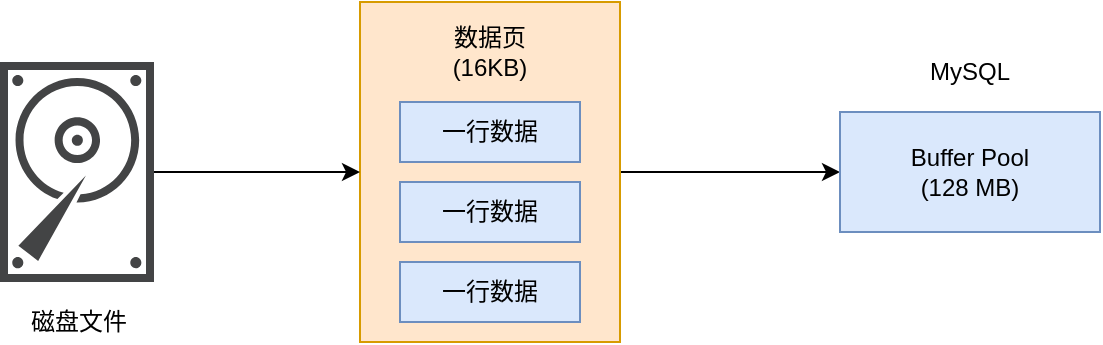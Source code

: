 <mxfile version="15.4.0" type="device" pages="8"><diagram id="sfi0vbmwbo6K7MmWqUPx" name="加载数据到buffer pool"><mxGraphModel dx="946" dy="608" grid="1" gridSize="10" guides="1" tooltips="1" connect="1" arrows="1" fold="1" page="1" pageScale="1" pageWidth="827" pageHeight="1169" math="0" shadow="0"><root><mxCell id="0"/><mxCell id="1" parent="0"/><mxCell id="1A6KKvXLSb6950V_lnNE-14" style="edgeStyle=orthogonalEdgeStyle;rounded=0;orthogonalLoop=1;jettySize=auto;html=1;exitX=1;exitY=0.5;exitDx=0;exitDy=0;" parent="1" source="1A6KKvXLSb6950V_lnNE-10" edge="1"><mxGeometry relative="1" as="geometry"><mxPoint x="480" y="205" as="targetPoint"/></mxGeometry></mxCell><mxCell id="1A6KKvXLSb6950V_lnNE-10" value="" style="rounded=0;whiteSpace=wrap;html=1;fillColor=#ffe6cc;strokeColor=#d79b00;" parent="1" vertex="1"><mxGeometry x="240" y="120" width="130" height="170" as="geometry"/></mxCell><mxCell id="1A6KKvXLSb6950V_lnNE-2" value="Buffer Pool&lt;br&gt;(128 MB)" style="rounded=0;whiteSpace=wrap;html=1;fillColor=#dae8fc;strokeColor=#6c8ebf;" parent="1" vertex="1"><mxGeometry x="480" y="175" width="130" height="60" as="geometry"/></mxCell><mxCell id="1A6KKvXLSb6950V_lnNE-3" value="MySQL" style="text;html=1;strokeColor=none;fillColor=none;align=center;verticalAlign=middle;whiteSpace=wrap;rounded=0;" parent="1" vertex="1"><mxGeometry x="515" y="140" width="60" height="30" as="geometry"/></mxCell><mxCell id="1A6KKvXLSb6950V_lnNE-12" style="edgeStyle=orthogonalEdgeStyle;rounded=0;orthogonalLoop=1;jettySize=auto;html=1;entryX=0;entryY=0.5;entryDx=0;entryDy=0;" parent="1" source="1A6KKvXLSb6950V_lnNE-5" target="1A6KKvXLSb6950V_lnNE-10" edge="1"><mxGeometry relative="1" as="geometry"/></mxCell><mxCell id="1A6KKvXLSb6950V_lnNE-5" value="" style="sketch=0;pointerEvents=1;shadow=0;dashed=0;html=1;strokeColor=none;fillColor=#434445;aspect=fixed;labelPosition=center;verticalLabelPosition=bottom;verticalAlign=top;align=center;outlineConnect=0;shape=mxgraph.vvd.disk;" parent="1" vertex="1"><mxGeometry x="60" y="150" width="77" height="110" as="geometry"/></mxCell><mxCell id="1A6KKvXLSb6950V_lnNE-6" value="磁盘文件" style="text;html=1;align=center;verticalAlign=middle;resizable=0;points=[];autosize=1;strokeColor=none;fillColor=none;" parent="1" vertex="1"><mxGeometry x="68.5" y="270" width="60" height="20" as="geometry"/></mxCell><mxCell id="1A6KKvXLSb6950V_lnNE-7" value="一行数据" style="rounded=0;whiteSpace=wrap;html=1;fillColor=#dae8fc;strokeColor=#6c8ebf;" parent="1" vertex="1"><mxGeometry x="260" y="170" width="90" height="30" as="geometry"/></mxCell><mxCell id="1A6KKvXLSb6950V_lnNE-8" value="一行数据" style="rounded=0;whiteSpace=wrap;html=1;fillColor=#dae8fc;strokeColor=#6c8ebf;" parent="1" vertex="1"><mxGeometry x="260" y="210" width="90" height="30" as="geometry"/></mxCell><mxCell id="1A6KKvXLSb6950V_lnNE-9" value="一行数据" style="rounded=0;whiteSpace=wrap;html=1;fillColor=#dae8fc;strokeColor=#6c8ebf;" parent="1" vertex="1"><mxGeometry x="260" y="250" width="90" height="30" as="geometry"/></mxCell><mxCell id="1A6KKvXLSb6950V_lnNE-11" value="数据页&lt;br&gt;(16KB)" style="text;html=1;strokeColor=none;fillColor=none;align=center;verticalAlign=middle;whiteSpace=wrap;rounded=0;" parent="1" vertex="1"><mxGeometry x="275" y="130" width="60" height="30" as="geometry"/></mxCell></root></mxGraphModel></diagram><diagram id="3KhR5JiFCh60hw8YamU7" name="buffer pool结构"><mxGraphModel dx="946" dy="608" grid="1" gridSize="10" guides="1" tooltips="1" connect="1" arrows="1" fold="1" page="1" pageScale="1" pageWidth="827" pageHeight="1169" math="0" shadow="0"><root><mxCell id="r3c9EQCrvrE_kPpTiM8V-0"/><mxCell id="r3c9EQCrvrE_kPpTiM8V-1" parent="r3c9EQCrvrE_kPpTiM8V-0"/><mxCell id="clFiYn3cJLruK3IVurqn-4" style="edgeStyle=orthogonalEdgeStyle;rounded=0;orthogonalLoop=1;jettySize=auto;html=1;exitX=0.5;exitY=0;exitDx=0;exitDy=0;entryX=0.5;entryY=0;entryDx=0;entryDy=0;" edge="1" parent="r3c9EQCrvrE_kPpTiM8V-1" source="L9lQmTHa7CxRSReR9Ap4-0" target="L9lQmTHa7CxRSReR9Ap4-2"><mxGeometry relative="1" as="geometry"/></mxCell><mxCell id="L9lQmTHa7CxRSReR9Ap4-0" value="描述&lt;br&gt;数据" style="rounded=0;whiteSpace=wrap;html=1;fillColor=#ffe6cc;strokeColor=#d79b00;" parent="r3c9EQCrvrE_kPpTiM8V-1" vertex="1"><mxGeometry x="210" y="225" width="60" height="60" as="geometry"/></mxCell><mxCell id="clFiYn3cJLruK3IVurqn-5" style="edgeStyle=orthogonalEdgeStyle;rounded=0;orthogonalLoop=1;jettySize=auto;html=1;exitX=0.5;exitY=1;exitDx=0;exitDy=0;entryX=0.5;entryY=1;entryDx=0;entryDy=0;" edge="1" parent="r3c9EQCrvrE_kPpTiM8V-1" source="L9lQmTHa7CxRSReR9Ap4-1" target="L9lQmTHa7CxRSReR9Ap4-3"><mxGeometry relative="1" as="geometry"/></mxCell><mxCell id="L9lQmTHa7CxRSReR9Ap4-1" value="描述&lt;br&gt;数据" style="rounded=0;whiteSpace=wrap;html=1;fillColor=#ffe6cc;strokeColor=#d79b00;" parent="r3c9EQCrvrE_kPpTiM8V-1" vertex="1"><mxGeometry x="270" y="225" width="60" height="60" as="geometry"/></mxCell><mxCell id="L9lQmTHa7CxRSReR9Ap4-2" value="缓存页" style="rounded=0;whiteSpace=wrap;html=1;fillColor=#d5e8d4;strokeColor=#82b366;" parent="r3c9EQCrvrE_kPpTiM8V-1" vertex="1"><mxGeometry x="370" y="225" width="60" height="60" as="geometry"/></mxCell><mxCell id="L9lQmTHa7CxRSReR9Ap4-3" value="缓存页" style="rounded=0;whiteSpace=wrap;html=1;fillColor=#d5e8d4;strokeColor=#82b366;" parent="r3c9EQCrvrE_kPpTiM8V-1" vertex="1"><mxGeometry x="426" y="225" width="60" height="60" as="geometry"/></mxCell><mxCell id="clFiYn3cJLruK3IVurqn-1" value="内存&lt;br&gt;碎片" style="rounded=0;whiteSpace=wrap;html=1;fillColor=#f5f5f5;strokeColor=#666666;fontColor=#333333;" vertex="1" parent="r3c9EQCrvrE_kPpTiM8V-1"><mxGeometry x="330" y="225" width="40" height="60" as="geometry"/></mxCell></root></mxGraphModel></diagram><diagram id="pEc37qAjAH_xrIEntK5l" name="free链表"><mxGraphModel dx="946" dy="608" grid="1" gridSize="10" guides="1" tooltips="1" connect="1" arrows="1" fold="1" page="1" pageScale="1" pageWidth="827" pageHeight="1169" math="0" shadow="0"><root><mxCell id="d268yd9JZcIwMwq9Jr-G-0"/><mxCell id="d268yd9JZcIwMwq9Jr-G-1" parent="d268yd9JZcIwMwq9Jr-G-0"/><mxCell id="xCxLyyPRPAsQHl2lWxVy-7" style="edgeStyle=orthogonalEdgeStyle;rounded=0;orthogonalLoop=1;jettySize=auto;html=1;exitX=1;exitY=0.25;exitDx=0;exitDy=0;entryX=0;entryY=0.25;entryDx=0;entryDy=0;" parent="d268yd9JZcIwMwq9Jr-G-1" source="xCxLyyPRPAsQHl2lWxVy-0" target="xCxLyyPRPAsQHl2lWxVy-1" edge="1"><mxGeometry relative="1" as="geometry"/></mxCell><mxCell id="xCxLyyPRPAsQHl2lWxVy-9" style="edgeStyle=orthogonalEdgeStyle;rounded=0;orthogonalLoop=1;jettySize=auto;html=1;exitX=0;exitY=0.75;exitDx=0;exitDy=0;entryX=1;entryY=0.75;entryDx=0;entryDy=0;" parent="d268yd9JZcIwMwq9Jr-G-1" source="xCxLyyPRPAsQHl2lWxVy-0" target="xCxLyyPRPAsQHl2lWxVy-2" edge="1"><mxGeometry relative="1" as="geometry"/></mxCell><mxCell id="xCxLyyPRPAsQHl2lWxVy-0" value="描述&lt;br&gt;数据" style="rounded=0;whiteSpace=wrap;html=1;fillColor=#ffe6cc;strokeColor=#d79b00;" parent="d268yd9JZcIwMwq9Jr-G-1" vertex="1"><mxGeometry x="190" y="225" width="60" height="60" as="geometry"/></mxCell><mxCell id="xCxLyyPRPAsQHl2lWxVy-8" style="edgeStyle=orthogonalEdgeStyle;rounded=0;orthogonalLoop=1;jettySize=auto;html=1;exitX=0;exitY=0.75;exitDx=0;exitDy=0;entryX=1;entryY=0.75;entryDx=0;entryDy=0;" parent="d268yd9JZcIwMwq9Jr-G-1" source="xCxLyyPRPAsQHl2lWxVy-1" target="xCxLyyPRPAsQHl2lWxVy-0" edge="1"><mxGeometry relative="1" as="geometry"/></mxCell><mxCell id="xCxLyyPRPAsQHl2lWxVy-1" value="描述&lt;br&gt;数据" style="rounded=0;whiteSpace=wrap;html=1;fillColor=#ffe6cc;strokeColor=#d79b00;" parent="d268yd9JZcIwMwq9Jr-G-1" vertex="1"><mxGeometry x="290" y="225" width="60" height="60" as="geometry"/></mxCell><mxCell id="xCxLyyPRPAsQHl2lWxVy-6" style="edgeStyle=orthogonalEdgeStyle;rounded=0;orthogonalLoop=1;jettySize=auto;html=1;exitX=1;exitY=0.25;exitDx=0;exitDy=0;entryX=0;entryY=0.25;entryDx=0;entryDy=0;" parent="d268yd9JZcIwMwq9Jr-G-1" source="xCxLyyPRPAsQHl2lWxVy-2" target="xCxLyyPRPAsQHl2lWxVy-0" edge="1"><mxGeometry relative="1" as="geometry"/></mxCell><mxCell id="xCxLyyPRPAsQHl2lWxVy-2" value="描述&lt;br&gt;数据" style="rounded=0;whiteSpace=wrap;html=1;fillColor=#ffe6cc;strokeColor=#d79b00;" parent="d268yd9JZcIwMwq9Jr-G-1" vertex="1"><mxGeometry x="90" y="225" width="60" height="60" as="geometry"/></mxCell><mxCell id="xCxLyyPRPAsQHl2lWxVy-4" style="edgeStyle=orthogonalEdgeStyle;rounded=0;orthogonalLoop=1;jettySize=auto;html=1;exitX=0;exitY=0.5;exitDx=0;exitDy=0;entryX=0;entryY=0.5;entryDx=0;entryDy=0;" parent="d268yd9JZcIwMwq9Jr-G-1" source="xCxLyyPRPAsQHl2lWxVy-3" target="xCxLyyPRPAsQHl2lWxVy-2" edge="1"><mxGeometry relative="1" as="geometry"><Array as="points"><mxPoint x="40" y="160"/><mxPoint x="40" y="255"/></Array></mxGeometry></mxCell><mxCell id="xCxLyyPRPAsQHl2lWxVy-10" value="开始节点" style="edgeLabel;html=1;align=center;verticalAlign=middle;resizable=0;points=[];" parent="xCxLyyPRPAsQHl2lWxVy-4" vertex="1" connectable="0"><mxGeometry x="0.295" relative="1" as="geometry"><mxPoint x="-1" as="offset"/></mxGeometry></mxCell><mxCell id="xCxLyyPRPAsQHl2lWxVy-5" style="edgeStyle=orthogonalEdgeStyle;rounded=0;orthogonalLoop=1;jettySize=auto;html=1;exitX=1;exitY=0.5;exitDx=0;exitDy=0;entryX=1;entryY=0.5;entryDx=0;entryDy=0;" parent="d268yd9JZcIwMwq9Jr-G-1" source="xCxLyyPRPAsQHl2lWxVy-3" target="xCxLyyPRPAsQHl2lWxVy-1" edge="1"><mxGeometry relative="1" as="geometry"><Array as="points"><mxPoint x="410" y="160"/><mxPoint x="410" y="255"/></Array></mxGeometry></mxCell><mxCell id="xCxLyyPRPAsQHl2lWxVy-11" value="结束节点" style="edgeLabel;html=1;align=center;verticalAlign=middle;resizable=0;points=[];" parent="xCxLyyPRPAsQHl2lWxVy-5" vertex="1" connectable="0"><mxGeometry x="0.27" y="1" relative="1" as="geometry"><mxPoint x="-3" y="2" as="offset"/></mxGeometry></mxCell><mxCell id="xCxLyyPRPAsQHl2lWxVy-3" value="基础节点&lt;br&gt;count=n" style="rounded=0;whiteSpace=wrap;html=1;fillColor=#fff2cc;strokeColor=#d6b656;" parent="d268yd9JZcIwMwq9Jr-G-1" vertex="1"><mxGeometry x="190" y="130" width="60" height="60" as="geometry"/></mxCell><mxCell id="xCxLyyPRPAsQHl2lWxVy-12" value="" style="shape=table;html=1;whiteSpace=wrap;startSize=0;container=1;collapsible=0;childLayout=tableLayout;fillColor=#dae8fc;strokeColor=#6c8ebf;" parent="d268yd9JZcIwMwq9Jr-G-1" vertex="1"><mxGeometry x="510" y="160" width="190" height="120" as="geometry"/></mxCell><mxCell id="xCxLyyPRPAsQHl2lWxVy-13" value="" style="shape=partialRectangle;html=1;whiteSpace=wrap;collapsible=0;dropTarget=0;pointerEvents=0;fillColor=none;top=0;left=0;bottom=0;right=0;points=[[0,0.5],[1,0.5]];portConstraint=eastwest;" parent="xCxLyyPRPAsQHl2lWxVy-12" vertex="1"><mxGeometry width="190" height="40" as="geometry"/></mxCell><mxCell id="xCxLyyPRPAsQHl2lWxVy-14" value="key" style="shape=partialRectangle;html=1;whiteSpace=wrap;connectable=0;fillColor=none;top=0;left=0;bottom=0;right=0;overflow=hidden;pointerEvents=1;" parent="xCxLyyPRPAsQHl2lWxVy-13" vertex="1"><mxGeometry width="95" height="40" as="geometry"><mxRectangle width="95" height="40" as="alternateBounds"/></mxGeometry></mxCell><mxCell id="xCxLyyPRPAsQHl2lWxVy-15" value="value" style="shape=partialRectangle;html=1;whiteSpace=wrap;connectable=0;fillColor=none;top=0;left=0;bottom=0;right=0;overflow=hidden;pointerEvents=1;" parent="xCxLyyPRPAsQHl2lWxVy-13" vertex="1"><mxGeometry x="95" width="95" height="40" as="geometry"><mxRectangle width="95" height="40" as="alternateBounds"/></mxGeometry></mxCell><mxCell id="xCxLyyPRPAsQHl2lWxVy-17" value="" style="shape=partialRectangle;html=1;whiteSpace=wrap;collapsible=0;dropTarget=0;pointerEvents=0;fillColor=none;top=0;left=0;bottom=0;right=0;points=[[0,0.5],[1,0.5]];portConstraint=eastwest;" parent="xCxLyyPRPAsQHl2lWxVy-12" vertex="1"><mxGeometry y="40" width="190" height="40" as="geometry"/></mxCell><mxCell id="xCxLyyPRPAsQHl2lWxVy-18" value="表空间号+页号" style="shape=partialRectangle;html=1;whiteSpace=wrap;connectable=0;fillColor=none;top=0;left=0;bottom=0;right=0;overflow=hidden;pointerEvents=1;" parent="xCxLyyPRPAsQHl2lWxVy-17" vertex="1"><mxGeometry width="95" height="40" as="geometry"><mxRectangle width="95" height="40" as="alternateBounds"/></mxGeometry></mxCell><mxCell id="xCxLyyPRPAsQHl2lWxVy-19" value="缓存页" style="shape=partialRectangle;html=1;whiteSpace=wrap;connectable=0;fillColor=none;top=0;left=0;bottom=0;right=0;overflow=hidden;pointerEvents=1;" parent="xCxLyyPRPAsQHl2lWxVy-17" vertex="1"><mxGeometry x="95" width="95" height="40" as="geometry"><mxRectangle width="95" height="40" as="alternateBounds"/></mxGeometry></mxCell><mxCell id="xCxLyyPRPAsQHl2lWxVy-21" value="" style="shape=partialRectangle;html=1;whiteSpace=wrap;collapsible=0;dropTarget=0;pointerEvents=0;fillColor=none;top=0;left=0;bottom=0;right=0;points=[[0,0.5],[1,0.5]];portConstraint=eastwest;" parent="xCxLyyPRPAsQHl2lWxVy-12" vertex="1"><mxGeometry y="80" width="190" height="40" as="geometry"/></mxCell><mxCell id="xCxLyyPRPAsQHl2lWxVy-22" value="&lt;span&gt;表空间号+页号&lt;/span&gt;" style="shape=partialRectangle;html=1;whiteSpace=wrap;connectable=0;fillColor=none;top=0;left=0;bottom=0;right=0;overflow=hidden;pointerEvents=1;" parent="xCxLyyPRPAsQHl2lWxVy-21" vertex="1"><mxGeometry width="95" height="40" as="geometry"><mxRectangle width="95" height="40" as="alternateBounds"/></mxGeometry></mxCell><mxCell id="xCxLyyPRPAsQHl2lWxVy-23" value="&lt;span&gt;缓存页&lt;/span&gt;" style="shape=partialRectangle;html=1;whiteSpace=wrap;connectable=0;fillColor=none;top=0;left=0;bottom=0;right=0;overflow=hidden;pointerEvents=1;" parent="xCxLyyPRPAsQHl2lWxVy-21" vertex="1"><mxGeometry x="95" width="95" height="40" as="geometry"><mxRectangle width="95" height="40" as="alternateBounds"/></mxGeometry></mxCell><mxCell id="xCxLyyPRPAsQHl2lWxVy-25" value="&lt;font style=&quot;font-size: 14px&quot;&gt;&lt;b&gt;哈希表&lt;/b&gt;&lt;/font&gt;" style="text;html=1;align=center;verticalAlign=middle;resizable=0;points=[];autosize=1;strokeColor=none;fillColor=none;" parent="d268yd9JZcIwMwq9Jr-G-1" vertex="1"><mxGeometry x="575" y="310" width="60" height="20" as="geometry"/></mxCell><mxCell id="r-jhmmsqu84T8Rck5rfk-0" value="&lt;font style=&quot;font-size: 14px&quot;&gt;&lt;b&gt;free链表&lt;/b&gt;&lt;/font&gt;" style="text;html=1;align=center;verticalAlign=middle;resizable=0;points=[];autosize=1;strokeColor=none;fillColor=none;" parent="d268yd9JZcIwMwq9Jr-G-1" vertex="1"><mxGeometry x="185" y="310" width="70" height="20" as="geometry"/></mxCell></root></mxGraphModel></diagram><diagram id="DH9kwCPhL4-XhdixnzDp" name="lru链表"><mxGraphModel dx="946" dy="608" grid="1" gridSize="10" guides="1" tooltips="1" connect="1" arrows="1" fold="1" page="1" pageScale="1" pageWidth="827" pageHeight="1169" math="0" shadow="0"><root><mxCell id="36nsvxBiT16euf_yQaL1-0"/><mxCell id="36nsvxBiT16euf_yQaL1-1" parent="36nsvxBiT16euf_yQaL1-0"/><mxCell id="byU4pii2IlZgJ_jshtoA-2" style="edgeStyle=orthogonalEdgeStyle;rounded=0;orthogonalLoop=1;jettySize=auto;html=1;exitX=1;exitY=0.25;exitDx=0;exitDy=0;entryX=0;entryY=0.25;entryDx=0;entryDy=0;" parent="36nsvxBiT16euf_yQaL1-1" source="cE8KwWMOhHBHG3emcQkr-0" target="cE8KwWMOhHBHG3emcQkr-1" edge="1"><mxGeometry relative="1" as="geometry"/></mxCell><mxCell id="byU4pii2IlZgJ_jshtoA-8" style="edgeStyle=orthogonalEdgeStyle;rounded=0;orthogonalLoop=1;jettySize=auto;html=1;exitX=0;exitY=0.75;exitDx=0;exitDy=0;entryX=1;entryY=0.75;entryDx=0;entryDy=0;" parent="36nsvxBiT16euf_yQaL1-1" source="cE8KwWMOhHBHG3emcQkr-0" target="cE8KwWMOhHBHG3emcQkr-2" edge="1"><mxGeometry relative="1" as="geometry"/></mxCell><mxCell id="cE8KwWMOhHBHG3emcQkr-0" value="缓存页" style="rounded=0;whiteSpace=wrap;html=1;fillColor=#dae8fc;strokeColor=#6c8ebf;" parent="36nsvxBiT16euf_yQaL1-1" vertex="1"><mxGeometry x="384" y="225" width="60" height="60" as="geometry"/></mxCell><mxCell id="byU4pii2IlZgJ_jshtoA-3" style="edgeStyle=orthogonalEdgeStyle;rounded=0;orthogonalLoop=1;jettySize=auto;html=1;exitX=1;exitY=0.25;exitDx=0;exitDy=0;entryX=0;entryY=0.25;entryDx=0;entryDy=0;" parent="36nsvxBiT16euf_yQaL1-1" source="cE8KwWMOhHBHG3emcQkr-1" target="cE8KwWMOhHBHG3emcQkr-3" edge="1"><mxGeometry relative="1" as="geometry"/></mxCell><mxCell id="byU4pii2IlZgJ_jshtoA-7" style="edgeStyle=orthogonalEdgeStyle;rounded=0;orthogonalLoop=1;jettySize=auto;html=1;exitX=0;exitY=0.75;exitDx=0;exitDy=0;entryX=1;entryY=0.75;entryDx=0;entryDy=0;" parent="36nsvxBiT16euf_yQaL1-1" source="cE8KwWMOhHBHG3emcQkr-1" target="cE8KwWMOhHBHG3emcQkr-0" edge="1"><mxGeometry relative="1" as="geometry"/></mxCell><mxCell id="cE8KwWMOhHBHG3emcQkr-1" value="缓存页" style="rounded=0;whiteSpace=wrap;html=1;fillColor=#dae8fc;strokeColor=#6c8ebf;" parent="36nsvxBiT16euf_yQaL1-1" vertex="1"><mxGeometry x="470" y="225" width="60" height="60" as="geometry"/></mxCell><mxCell id="byU4pii2IlZgJ_jshtoA-1" style="edgeStyle=orthogonalEdgeStyle;rounded=0;orthogonalLoop=1;jettySize=auto;html=1;exitX=1;exitY=0.25;exitDx=0;exitDy=0;entryX=0;entryY=0.25;entryDx=0;entryDy=0;" parent="36nsvxBiT16euf_yQaL1-1" source="cE8KwWMOhHBHG3emcQkr-2" target="cE8KwWMOhHBHG3emcQkr-0" edge="1"><mxGeometry relative="1" as="geometry"/></mxCell><mxCell id="byU4pii2IlZgJ_jshtoA-9" style="edgeStyle=orthogonalEdgeStyle;rounded=0;orthogonalLoop=1;jettySize=auto;html=1;exitX=0;exitY=0.75;exitDx=0;exitDy=0;entryX=1;entryY=0.75;entryDx=0;entryDy=0;" parent="36nsvxBiT16euf_yQaL1-1" source="cE8KwWMOhHBHG3emcQkr-2" target="OQCrBE8Wfge3cMm9OuJD-0" edge="1"><mxGeometry relative="1" as="geometry"/></mxCell><mxCell id="cE8KwWMOhHBHG3emcQkr-2" value="缓存页" style="rounded=0;whiteSpace=wrap;html=1;fillColor=#dae8fc;strokeColor=#6c8ebf;" parent="36nsvxBiT16euf_yQaL1-1" vertex="1"><mxGeometry x="290" y="225" width="60" height="60" as="geometry"/></mxCell><mxCell id="byU4pii2IlZgJ_jshtoA-4" style="edgeStyle=orthogonalEdgeStyle;rounded=0;orthogonalLoop=1;jettySize=auto;html=1;exitX=1;exitY=0.25;exitDx=0;exitDy=0;entryX=0;entryY=0.25;entryDx=0;entryDy=0;" parent="36nsvxBiT16euf_yQaL1-1" source="cE8KwWMOhHBHG3emcQkr-3" target="OQCrBE8Wfge3cMm9OuJD-1" edge="1"><mxGeometry relative="1" as="geometry"/></mxCell><mxCell id="byU4pii2IlZgJ_jshtoA-6" style="edgeStyle=orthogonalEdgeStyle;rounded=0;orthogonalLoop=1;jettySize=auto;html=1;exitX=0;exitY=0.75;exitDx=0;exitDy=0;entryX=1;entryY=0.75;entryDx=0;entryDy=0;" parent="36nsvxBiT16euf_yQaL1-1" source="cE8KwWMOhHBHG3emcQkr-3" target="cE8KwWMOhHBHG3emcQkr-1" edge="1"><mxGeometry relative="1" as="geometry"/></mxCell><mxCell id="cE8KwWMOhHBHG3emcQkr-3" value="缓存页" style="rounded=0;whiteSpace=wrap;html=1;fillColor=#dae8fc;strokeColor=#6c8ebf;" parent="36nsvxBiT16euf_yQaL1-1" vertex="1"><mxGeometry x="560" y="225" width="60" height="60" as="geometry"/></mxCell><mxCell id="byU4pii2IlZgJ_jshtoA-0" style="edgeStyle=orthogonalEdgeStyle;rounded=0;orthogonalLoop=1;jettySize=auto;html=1;exitX=1;exitY=0.25;exitDx=0;exitDy=0;entryX=0;entryY=0.25;entryDx=0;entryDy=0;" parent="36nsvxBiT16euf_yQaL1-1" source="OQCrBE8Wfge3cMm9OuJD-0" target="cE8KwWMOhHBHG3emcQkr-2" edge="1"><mxGeometry relative="1" as="geometry"/></mxCell><mxCell id="OQCrBE8Wfge3cMm9OuJD-0" value="head" style="rounded=0;whiteSpace=wrap;html=1;fillColor=#fff2cc;strokeColor=#d6b656;" parent="36nsvxBiT16euf_yQaL1-1" vertex="1"><mxGeometry x="200" y="225" width="60" height="60" as="geometry"/></mxCell><mxCell id="byU4pii2IlZgJ_jshtoA-5" style="edgeStyle=orthogonalEdgeStyle;rounded=0;orthogonalLoop=1;jettySize=auto;html=1;exitX=0;exitY=0.75;exitDx=0;exitDy=0;entryX=1;entryY=0.75;entryDx=0;entryDy=0;" parent="36nsvxBiT16euf_yQaL1-1" source="OQCrBE8Wfge3cMm9OuJD-1" target="cE8KwWMOhHBHG3emcQkr-3" edge="1"><mxGeometry relative="1" as="geometry"/></mxCell><mxCell id="OQCrBE8Wfge3cMm9OuJD-1" value="tail" style="rounded=0;whiteSpace=wrap;html=1;fillColor=#fff2cc;strokeColor=#d6b656;" parent="36nsvxBiT16euf_yQaL1-1" vertex="1"><mxGeometry x="650" y="225" width="60" height="60" as="geometry"/></mxCell><mxCell id="z6Ibl8L7qWqklBbiKRDu-0" value="&lt;span style=&quot;color: rgba(0 , 0 , 0 , 0) ; font-family: monospace ; font-size: 0px&quot;&gt;%3CmxGraphModel%3E%3Croot%3E%3CmxCell%20id%3D%220%22%2F%3E%3CmxCell%20id%3D%221%22%20parent%3D%220%22%2F%3E%3CmxCell%20id%3D%222%22%20value%3D%22%26lt%3Bfont%20style%3D%26quot%3Bfont-size%3A%2014px%26quot%3B%26gt%3B%26lt%3Bb%26gt%3Bfree%E9%93%BE%E8%A1%A8%26lt%3B%2Fb%26gt%3B%26lt%3B%2Ffont%26gt%3B%22%20style%3D%22text%3Bhtml%3D1%3Balign%3Dcenter%3BverticalAlign%3Dmiddle%3Bresizable%3D0%3Bpoints%3D%5B%5D%3Bautosize%3D1%3BstrokeColor%3Dnone%3BfillColor%3Dnone%3B%22%20vertex%3D%221%22%20parent%3D%221%22%3E%3CmxGeometry%20x%3D%22185%22%20y%3D%22310%22%20width%3D%2270%22%20height%3D%2220%22%20as%3D%22geometry%22%2F%3E%3C%2FmxCell%3E%3C%2Froot%3E%3C%2FmxGraphModel%3E&lt;/span&gt;" style="text;html=1;align=center;verticalAlign=middle;resizable=0;points=[];autosize=1;strokeColor=none;fillColor=none;" parent="36nsvxBiT16euf_yQaL1-1" vertex="1"><mxGeometry x="420" y="320" width="20" height="20" as="geometry"/></mxCell><mxCell id="z6Ibl8L7qWqklBbiKRDu-1" value="&lt;font style=&quot;font-size: 14px&quot;&gt;&lt;b&gt;lru链表&lt;/b&gt;&lt;/font&gt;" style="text;html=1;align=center;verticalAlign=middle;resizable=0;points=[];autosize=1;strokeColor=none;fillColor=none;" parent="36nsvxBiT16euf_yQaL1-1" vertex="1"><mxGeometry x="425" y="320" width="60" height="20" as="geometry"/></mxCell></root></mxGraphModel></diagram><diagram id="bmIc4SEPtm1kBj31N4ka" name="改进后的lru"><mxGraphModel dx="946" dy="608" grid="1" gridSize="10" guides="1" tooltips="1" connect="1" arrows="1" fold="1" page="1" pageScale="1" pageWidth="827" pageHeight="1169" math="0" shadow="0"><root><mxCell id="Mtz0yaL93XE_1UF6NO_C-0"/><mxCell id="Mtz0yaL93XE_1UF6NO_C-1" parent="Mtz0yaL93XE_1UF6NO_C-0"/><mxCell id="2bhAmEs0Hb6ao7Htu2rv-0" style="edgeStyle=orthogonalEdgeStyle;rounded=0;orthogonalLoop=1;jettySize=auto;html=1;exitX=1;exitY=0.25;exitDx=0;exitDy=0;entryX=0;entryY=0.25;entryDx=0;entryDy=0;" parent="Mtz0yaL93XE_1UF6NO_C-1" source="2bhAmEs0Hb6ao7Htu2rv-2" target="2bhAmEs0Hb6ao7Htu2rv-5" edge="1"><mxGeometry relative="1" as="geometry"/></mxCell><mxCell id="2bhAmEs0Hb6ao7Htu2rv-1" style="edgeStyle=orthogonalEdgeStyle;rounded=0;orthogonalLoop=1;jettySize=auto;html=1;exitX=0;exitY=0.75;exitDx=0;exitDy=0;entryX=1;entryY=0.75;entryDx=0;entryDy=0;" parent="Mtz0yaL93XE_1UF6NO_C-1" source="2bhAmEs0Hb6ao7Htu2rv-2" target="2bhAmEs0Hb6ao7Htu2rv-8" edge="1"><mxGeometry relative="1" as="geometry"/></mxCell><mxCell id="2bhAmEs0Hb6ao7Htu2rv-2" value="缓存页" style="rounded=0;whiteSpace=wrap;html=1;fillColor=#f8cecc;strokeColor=#b85450;" parent="Mtz0yaL93XE_1UF6NO_C-1" vertex="1"><mxGeometry x="284" y="220" width="60" height="60" as="geometry"/></mxCell><mxCell id="2bhAmEs0Hb6ao7Htu2rv-3" style="edgeStyle=orthogonalEdgeStyle;rounded=0;orthogonalLoop=1;jettySize=auto;html=1;exitX=1;exitY=0.25;exitDx=0;exitDy=0;entryX=0;entryY=0.25;entryDx=0;entryDy=0;" parent="Mtz0yaL93XE_1UF6NO_C-1" source="2bhAmEs0Hb6ao7Htu2rv-5" target="2bhAmEs0Hb6ao7Htu2rv-11" edge="1"><mxGeometry relative="1" as="geometry"/></mxCell><mxCell id="2bhAmEs0Hb6ao7Htu2rv-4" style="edgeStyle=orthogonalEdgeStyle;rounded=0;orthogonalLoop=1;jettySize=auto;html=1;exitX=0;exitY=0.75;exitDx=0;exitDy=0;entryX=1;entryY=0.75;entryDx=0;entryDy=0;" parent="Mtz0yaL93XE_1UF6NO_C-1" source="2bhAmEs0Hb6ao7Htu2rv-5" target="2bhAmEs0Hb6ao7Htu2rv-2" edge="1"><mxGeometry relative="1" as="geometry"/></mxCell><mxCell id="2bhAmEs0Hb6ao7Htu2rv-5" value="缓存页" style="rounded=0;whiteSpace=wrap;html=1;fillColor=#dae8fc;strokeColor=#6c8ebf;" parent="Mtz0yaL93XE_1UF6NO_C-1" vertex="1"><mxGeometry x="370" y="220" width="60" height="60" as="geometry"/></mxCell><mxCell id="2bhAmEs0Hb6ao7Htu2rv-6" style="edgeStyle=orthogonalEdgeStyle;rounded=0;orthogonalLoop=1;jettySize=auto;html=1;exitX=1;exitY=0.25;exitDx=0;exitDy=0;entryX=0;entryY=0.25;entryDx=0;entryDy=0;" parent="Mtz0yaL93XE_1UF6NO_C-1" source="2bhAmEs0Hb6ao7Htu2rv-8" target="2bhAmEs0Hb6ao7Htu2rv-2" edge="1"><mxGeometry relative="1" as="geometry"/></mxCell><mxCell id="2bhAmEs0Hb6ao7Htu2rv-7" style="edgeStyle=orthogonalEdgeStyle;rounded=0;orthogonalLoop=1;jettySize=auto;html=1;exitX=0;exitY=0.75;exitDx=0;exitDy=0;entryX=1;entryY=0.75;entryDx=0;entryDy=0;" parent="Mtz0yaL93XE_1UF6NO_C-1" source="2bhAmEs0Hb6ao7Htu2rv-8" target="2bhAmEs0Hb6ao7Htu2rv-13" edge="1"><mxGeometry relative="1" as="geometry"/></mxCell><mxCell id="2bhAmEs0Hb6ao7Htu2rv-8" value="缓存页" style="rounded=0;whiteSpace=wrap;html=1;fillColor=#f8cecc;strokeColor=#b85450;" parent="Mtz0yaL93XE_1UF6NO_C-1" vertex="1"><mxGeometry x="190" y="220" width="60" height="60" as="geometry"/></mxCell><mxCell id="2bhAmEs0Hb6ao7Htu2rv-9" style="edgeStyle=orthogonalEdgeStyle;rounded=0;orthogonalLoop=1;jettySize=auto;html=1;exitX=1;exitY=0.25;exitDx=0;exitDy=0;entryX=0;entryY=0.25;entryDx=0;entryDy=0;" parent="Mtz0yaL93XE_1UF6NO_C-1" source="2bhAmEs0Hb6ao7Htu2rv-11" target="2bhAmEs0Hb6ao7Htu2rv-15" edge="1"><mxGeometry relative="1" as="geometry"/></mxCell><mxCell id="2bhAmEs0Hb6ao7Htu2rv-10" style="edgeStyle=orthogonalEdgeStyle;rounded=0;orthogonalLoop=1;jettySize=auto;html=1;exitX=0;exitY=0.75;exitDx=0;exitDy=0;entryX=1;entryY=0.75;entryDx=0;entryDy=0;" parent="Mtz0yaL93XE_1UF6NO_C-1" source="2bhAmEs0Hb6ao7Htu2rv-11" target="2bhAmEs0Hb6ao7Htu2rv-5" edge="1"><mxGeometry relative="1" as="geometry"/></mxCell><mxCell id="2bhAmEs0Hb6ao7Htu2rv-11" value="缓存页" style="rounded=0;whiteSpace=wrap;html=1;fillColor=#dae8fc;strokeColor=#6c8ebf;" parent="Mtz0yaL93XE_1UF6NO_C-1" vertex="1"><mxGeometry x="460" y="220" width="60" height="60" as="geometry"/></mxCell><mxCell id="2bhAmEs0Hb6ao7Htu2rv-12" style="edgeStyle=orthogonalEdgeStyle;rounded=0;orthogonalLoop=1;jettySize=auto;html=1;exitX=1;exitY=0.25;exitDx=0;exitDy=0;entryX=0;entryY=0.25;entryDx=0;entryDy=0;" parent="Mtz0yaL93XE_1UF6NO_C-1" source="2bhAmEs0Hb6ao7Htu2rv-13" target="2bhAmEs0Hb6ao7Htu2rv-8" edge="1"><mxGeometry relative="1" as="geometry"/></mxCell><mxCell id="vOVOY8HpmgchL0Nk_Qgc-4" style="edgeStyle=orthogonalEdgeStyle;rounded=0;orthogonalLoop=1;jettySize=auto;html=1;exitX=0;exitY=0.75;exitDx=0;exitDy=0;entryX=1;entryY=0.75;entryDx=0;entryDy=0;" parent="Mtz0yaL93XE_1UF6NO_C-1" source="2bhAmEs0Hb6ao7Htu2rv-13" target="vOVOY8HpmgchL0Nk_Qgc-2" edge="1"><mxGeometry relative="1" as="geometry"/></mxCell><mxCell id="2bhAmEs0Hb6ao7Htu2rv-13" value="缓存页" style="rounded=0;whiteSpace=wrap;html=1;fillColor=#f8cecc;strokeColor=#b85450;" parent="Mtz0yaL93XE_1UF6NO_C-1" vertex="1"><mxGeometry x="100" y="220" width="60" height="60" as="geometry"/></mxCell><mxCell id="2bhAmEs0Hb6ao7Htu2rv-14" style="edgeStyle=orthogonalEdgeStyle;rounded=0;orthogonalLoop=1;jettySize=auto;html=1;exitX=0;exitY=0.75;exitDx=0;exitDy=0;entryX=1;entryY=0.75;entryDx=0;entryDy=0;" parent="Mtz0yaL93XE_1UF6NO_C-1" source="2bhAmEs0Hb6ao7Htu2rv-15" target="2bhAmEs0Hb6ao7Htu2rv-11" edge="1"><mxGeometry relative="1" as="geometry"/></mxCell><mxCell id="2bhAmEs0Hb6ao7Htu2rv-15" value="tail" style="rounded=0;whiteSpace=wrap;html=1;fillColor=#fff2cc;strokeColor=#d6b656;" parent="Mtz0yaL93XE_1UF6NO_C-1" vertex="1"><mxGeometry x="550" y="220" width="60" height="60" as="geometry"/></mxCell><mxCell id="vOVOY8HpmgchL0Nk_Qgc-0" value="" style="shape=curlyBracket;whiteSpace=wrap;html=1;rounded=1;rotation=-90;" parent="Mtz0yaL93XE_1UF6NO_C-1" vertex="1"><mxGeometry x="435" y="235" width="20" height="150" as="geometry"/></mxCell><mxCell id="vOVOY8HpmgchL0Nk_Qgc-1" value="" style="shape=curlyBracket;whiteSpace=wrap;html=1;rounded=1;rotation=-90;" parent="Mtz0yaL93XE_1UF6NO_C-1" vertex="1"><mxGeometry x="212.69" y="187.82" width="20" height="244.37" as="geometry"/></mxCell><mxCell id="vOVOY8HpmgchL0Nk_Qgc-3" style="edgeStyle=orthogonalEdgeStyle;rounded=0;orthogonalLoop=1;jettySize=auto;html=1;exitX=1;exitY=0.25;exitDx=0;exitDy=0;entryX=0;entryY=0.25;entryDx=0;entryDy=0;" parent="Mtz0yaL93XE_1UF6NO_C-1" source="vOVOY8HpmgchL0Nk_Qgc-2" target="2bhAmEs0Hb6ao7Htu2rv-13" edge="1"><mxGeometry relative="1" as="geometry"/></mxCell><mxCell id="vOVOY8HpmgchL0Nk_Qgc-2" value="head" style="rounded=0;whiteSpace=wrap;html=1;fillColor=#fff2cc;strokeColor=#d6b656;" parent="Mtz0yaL93XE_1UF6NO_C-1" vertex="1"><mxGeometry x="10" y="220" width="60" height="60" as="geometry"/></mxCell><mxCell id="vOVOY8HpmgchL0Nk_Qgc-5" value="37%" style="text;html=1;align=center;verticalAlign=middle;resizable=0;points=[];autosize=1;strokeColor=none;fillColor=none;" parent="Mtz0yaL93XE_1UF6NO_C-1" vertex="1"><mxGeometry x="425" y="330" width="40" height="20" as="geometry"/></mxCell><mxCell id="vOVOY8HpmgchL0Nk_Qgc-6" value="63%" style="text;html=1;align=center;verticalAlign=middle;resizable=0;points=[];autosize=1;strokeColor=none;fillColor=none;" parent="Mtz0yaL93XE_1UF6NO_C-1" vertex="1"><mxGeometry x="200" y="330" width="40" height="20" as="geometry"/></mxCell><mxCell id="cilvh0dzeIuGdQtU7PID-0" value="&lt;font style=&quot;font-size: 14px&quot;&gt;&lt;b&gt;改进后的lru链表&lt;/b&gt;&lt;/font&gt;" style="text;html=1;align=center;verticalAlign=middle;resizable=0;points=[];autosize=1;strokeColor=none;fillColor=none;" parent="Mtz0yaL93XE_1UF6NO_C-1" vertex="1"><mxGeometry x="254" y="380" width="120" height="20" as="geometry"/></mxCell></root></mxGraphModel></diagram><diagram id="X7ZvYtyxGGjWOyfVNRX3" name="多个buffer pool"><mxGraphModel dx="946" dy="608" grid="1" gridSize="10" guides="1" tooltips="1" connect="1" arrows="1" fold="1" page="1" pageScale="1" pageWidth="827" pageHeight="1169" math="0" shadow="0"><root><mxCell id="ZsTcoQKPYBbCT5tnkrHT-0"/><mxCell id="ZsTcoQKPYBbCT5tnkrHT-1" parent="ZsTcoQKPYBbCT5tnkrHT-0"/><mxCell id="kPbIX2dCRBJLoiZy7jks-0" value="" style="rounded=0;whiteSpace=wrap;html=1;fillColor=#dae8fc;strokeColor=#6c8ebf;" parent="ZsTcoQKPYBbCT5tnkrHT-1" vertex="1"><mxGeometry x="165" y="190" width="295" height="180" as="geometry"/></mxCell><mxCell id="_FSHWyjNUyqy9Wr_tjLF-0" value="描述&lt;br&gt;数据" style="rounded=0;whiteSpace=wrap;html=1;fillColor=#ffe6cc;strokeColor=#d79b00;" parent="ZsTcoQKPYBbCT5tnkrHT-1" vertex="1"><mxGeometry x="190" y="225" width="60" height="60" as="geometry"/></mxCell><mxCell id="_FSHWyjNUyqy9Wr_tjLF-1" value="描述&lt;br&gt;数据" style="rounded=0;whiteSpace=wrap;html=1;fillColor=#ffe6cc;strokeColor=#d79b00;" parent="ZsTcoQKPYBbCT5tnkrHT-1" vertex="1"><mxGeometry x="250" y="225" width="60" height="60" as="geometry"/></mxCell><mxCell id="_FSHWyjNUyqy9Wr_tjLF-2" value="缓存页" style="rounded=0;whiteSpace=wrap;html=1;fillColor=#d5e8d4;strokeColor=#82b366;" parent="ZsTcoQKPYBbCT5tnkrHT-1" vertex="1"><mxGeometry x="310" y="225" width="60" height="60" as="geometry"/></mxCell><mxCell id="_FSHWyjNUyqy9Wr_tjLF-3" value="缓存页" style="rounded=0;whiteSpace=wrap;html=1;fillColor=#d5e8d4;strokeColor=#82b366;" parent="ZsTcoQKPYBbCT5tnkrHT-1" vertex="1"><mxGeometry x="370" y="225" width="60" height="60" as="geometry"/></mxCell><mxCell id="_FSHWyjNUyqy9Wr_tjLF-4" value="Buffer Pool" style="text;html=1;strokeColor=none;fillColor=none;align=center;verticalAlign=middle;whiteSpace=wrap;rounded=0;" parent="ZsTcoQKPYBbCT5tnkrHT-1" vertex="1"><mxGeometry x="270" y="190" width="80" height="30" as="geometry"/></mxCell><mxCell id="QTf84tbO-xYYDUn4rMWi-0" value="free链表" style="rounded=0;whiteSpace=wrap;html=1;fillColor=#fff2cc;strokeColor=#d6b656;" parent="ZsTcoQKPYBbCT5tnkrHT-1" vertex="1"><mxGeometry x="190" y="300" width="60" height="40" as="geometry"/></mxCell><mxCell id="QTf84tbO-xYYDUn4rMWi-1" value="flush链表" style="rounded=0;whiteSpace=wrap;html=1;fillColor=#fff2cc;strokeColor=#d6b656;" parent="ZsTcoQKPYBbCT5tnkrHT-1" vertex="1"><mxGeometry x="280" y="300" width="60" height="40" as="geometry"/></mxCell><mxCell id="QTf84tbO-xYYDUn4rMWi-2" value="lru链表" style="rounded=0;whiteSpace=wrap;html=1;fillColor=#fff2cc;strokeColor=#d6b656;" parent="ZsTcoQKPYBbCT5tnkrHT-1" vertex="1"><mxGeometry x="370" y="300" width="60" height="40" as="geometry"/></mxCell><mxCell id="QTf84tbO-xYYDUn4rMWi-3" value="" style="rounded=0;whiteSpace=wrap;html=1;fillColor=#dae8fc;strokeColor=#6c8ebf;" parent="ZsTcoQKPYBbCT5tnkrHT-1" vertex="1"><mxGeometry x="490" y="190" width="295" height="180" as="geometry"/></mxCell><mxCell id="QTf84tbO-xYYDUn4rMWi-4" value="描述&lt;br&gt;数据" style="rounded=0;whiteSpace=wrap;html=1;fillColor=#ffe6cc;strokeColor=#d79b00;" parent="ZsTcoQKPYBbCT5tnkrHT-1" vertex="1"><mxGeometry x="515" y="225" width="60" height="60" as="geometry"/></mxCell><mxCell id="QTf84tbO-xYYDUn4rMWi-5" value="描述&lt;br&gt;数据" style="rounded=0;whiteSpace=wrap;html=1;fillColor=#ffe6cc;strokeColor=#d79b00;" parent="ZsTcoQKPYBbCT5tnkrHT-1" vertex="1"><mxGeometry x="575" y="225" width="60" height="60" as="geometry"/></mxCell><mxCell id="QTf84tbO-xYYDUn4rMWi-6" value="缓存页" style="rounded=0;whiteSpace=wrap;html=1;fillColor=#d5e8d4;strokeColor=#82b366;" parent="ZsTcoQKPYBbCT5tnkrHT-1" vertex="1"><mxGeometry x="635" y="225" width="60" height="60" as="geometry"/></mxCell><mxCell id="QTf84tbO-xYYDUn4rMWi-7" value="缓存页" style="rounded=0;whiteSpace=wrap;html=1;fillColor=#d5e8d4;strokeColor=#82b366;" parent="ZsTcoQKPYBbCT5tnkrHT-1" vertex="1"><mxGeometry x="695" y="225" width="60" height="60" as="geometry"/></mxCell><mxCell id="QTf84tbO-xYYDUn4rMWi-8" value="Buffer Pool" style="text;html=1;strokeColor=none;fillColor=none;align=center;verticalAlign=middle;whiteSpace=wrap;rounded=0;" parent="ZsTcoQKPYBbCT5tnkrHT-1" vertex="1"><mxGeometry x="595" y="190" width="80" height="30" as="geometry"/></mxCell><mxCell id="QTf84tbO-xYYDUn4rMWi-9" value="free链表" style="rounded=0;whiteSpace=wrap;html=1;fillColor=#fff2cc;strokeColor=#d6b656;" parent="ZsTcoQKPYBbCT5tnkrHT-1" vertex="1"><mxGeometry x="515" y="300" width="60" height="40" as="geometry"/></mxCell><mxCell id="QTf84tbO-xYYDUn4rMWi-10" value="flush链表" style="rounded=0;whiteSpace=wrap;html=1;fillColor=#fff2cc;strokeColor=#d6b656;" parent="ZsTcoQKPYBbCT5tnkrHT-1" vertex="1"><mxGeometry x="605" y="300" width="60" height="40" as="geometry"/></mxCell><mxCell id="QTf84tbO-xYYDUn4rMWi-11" value="lru链表" style="rounded=0;whiteSpace=wrap;html=1;fillColor=#fff2cc;strokeColor=#d6b656;" parent="ZsTcoQKPYBbCT5tnkrHT-1" vertex="1"><mxGeometry x="695" y="300" width="60" height="40" as="geometry"/></mxCell></root></mxGraphModel></diagram><diagram id="2uOXMmA73VEzWpUQ7jQW" name="chunk机制"><mxGraphModel dx="946" dy="608" grid="1" gridSize="10" guides="1" tooltips="1" connect="1" arrows="1" fold="1" page="1" pageScale="1" pageWidth="827" pageHeight="1169" math="0" shadow="0"><root><mxCell id="5MWzg7F7_ZRagq1Moo0R-0"/><mxCell id="5MWzg7F7_ZRagq1Moo0R-1" parent="5MWzg7F7_ZRagq1Moo0R-0"/><mxCell id="ypSS2RhfoSCLTAjFuiTi-0" value="" style="rounded=0;whiteSpace=wrap;html=1;fillColor=#dae8fc;strokeColor=#6c8ebf;" parent="5MWzg7F7_ZRagq1Moo0R-1" vertex="1"><mxGeometry x="110" y="190" width="380" height="310" as="geometry"/></mxCell><mxCell id="ypSS2RhfoSCLTAjFuiTi-9" value="" style="rounded=0;whiteSpace=wrap;html=1;fillColor=#f5f5f5;strokeColor=#666666;fontColor=#333333;" parent="5MWzg7F7_ZRagq1Moo0R-1" vertex="1"><mxGeometry x="175" y="210" width="270" height="90" as="geometry"/></mxCell><mxCell id="ypSS2RhfoSCLTAjFuiTi-1" value="描述&lt;br&gt;数据" style="rounded=0;whiteSpace=wrap;html=1;fillColor=#ffe6cc;strokeColor=#d79b00;" parent="5MWzg7F7_ZRagq1Moo0R-1" vertex="1"><mxGeometry x="190" y="225" width="60" height="60" as="geometry"/></mxCell><mxCell id="ypSS2RhfoSCLTAjFuiTi-2" value="描述&lt;br&gt;数据" style="rounded=0;whiteSpace=wrap;html=1;fillColor=#ffe6cc;strokeColor=#d79b00;" parent="5MWzg7F7_ZRagq1Moo0R-1" vertex="1"><mxGeometry x="250" y="225" width="60" height="60" as="geometry"/></mxCell><mxCell id="ypSS2RhfoSCLTAjFuiTi-3" value="缓存页" style="rounded=0;whiteSpace=wrap;html=1;fillColor=#d5e8d4;strokeColor=#82b366;" parent="5MWzg7F7_ZRagq1Moo0R-1" vertex="1"><mxGeometry x="310" y="225" width="60" height="60" as="geometry"/></mxCell><mxCell id="ypSS2RhfoSCLTAjFuiTi-4" value="缓存页" style="rounded=0;whiteSpace=wrap;html=1;fillColor=#d5e8d4;strokeColor=#82b366;" parent="5MWzg7F7_ZRagq1Moo0R-1" vertex="1"><mxGeometry x="370" y="225" width="60" height="60" as="geometry"/></mxCell><mxCell id="ypSS2RhfoSCLTAjFuiTi-5" value="Buffer Pool" style="text;html=1;strokeColor=none;fillColor=none;align=center;verticalAlign=middle;whiteSpace=wrap;rounded=0;" parent="5MWzg7F7_ZRagq1Moo0R-1" vertex="1"><mxGeometry x="260" y="150" width="80" height="30" as="geometry"/></mxCell><mxCell id="ypSS2RhfoSCLTAjFuiTi-6" value="free链表" style="rounded=0;whiteSpace=wrap;html=1;fillColor=#fff2cc;strokeColor=#d6b656;" parent="5MWzg7F7_ZRagq1Moo0R-1" vertex="1"><mxGeometry x="175" y="440" width="60" height="40" as="geometry"/></mxCell><mxCell id="ypSS2RhfoSCLTAjFuiTi-7" value="flush链表" style="rounded=0;whiteSpace=wrap;html=1;fillColor=#fff2cc;strokeColor=#d6b656;" parent="5MWzg7F7_ZRagq1Moo0R-1" vertex="1"><mxGeometry x="280" y="440" width="60" height="40" as="geometry"/></mxCell><mxCell id="ypSS2RhfoSCLTAjFuiTi-8" value="lru链表" style="rounded=0;whiteSpace=wrap;html=1;fillColor=#fff2cc;strokeColor=#d6b656;" parent="5MWzg7F7_ZRagq1Moo0R-1" vertex="1"><mxGeometry x="385" y="440" width="60" height="40" as="geometry"/></mxCell><mxCell id="ypSS2RhfoSCLTAjFuiTi-10" value="chunk0" style="text;html=1;align=center;verticalAlign=middle;resizable=0;points=[];autosize=1;strokeColor=none;fillColor=none;" parent="5MWzg7F7_ZRagq1Moo0R-1" vertex="1"><mxGeometry x="120" y="245" width="50" height="20" as="geometry"/></mxCell><mxCell id="ypSS2RhfoSCLTAjFuiTi-11" value="" style="rounded=0;whiteSpace=wrap;html=1;fillColor=#f5f5f5;strokeColor=#666666;fontColor=#333333;" parent="5MWzg7F7_ZRagq1Moo0R-1" vertex="1"><mxGeometry x="175" y="320" width="270" height="90" as="geometry"/></mxCell><mxCell id="ypSS2RhfoSCLTAjFuiTi-12" value="描述&lt;br&gt;数据" style="rounded=0;whiteSpace=wrap;html=1;fillColor=#ffe6cc;strokeColor=#d79b00;" parent="5MWzg7F7_ZRagq1Moo0R-1" vertex="1"><mxGeometry x="190" y="335" width="60" height="60" as="geometry"/></mxCell><mxCell id="ypSS2RhfoSCLTAjFuiTi-13" value="描述&lt;br&gt;数据" style="rounded=0;whiteSpace=wrap;html=1;fillColor=#ffe6cc;strokeColor=#d79b00;" parent="5MWzg7F7_ZRagq1Moo0R-1" vertex="1"><mxGeometry x="250" y="335" width="60" height="60" as="geometry"/></mxCell><mxCell id="ypSS2RhfoSCLTAjFuiTi-14" value="缓存页" style="rounded=0;whiteSpace=wrap;html=1;fillColor=#d5e8d4;strokeColor=#82b366;" parent="5MWzg7F7_ZRagq1Moo0R-1" vertex="1"><mxGeometry x="310" y="335" width="60" height="60" as="geometry"/></mxCell><mxCell id="ypSS2RhfoSCLTAjFuiTi-15" value="缓存页" style="rounded=0;whiteSpace=wrap;html=1;fillColor=#d5e8d4;strokeColor=#82b366;" parent="5MWzg7F7_ZRagq1Moo0R-1" vertex="1"><mxGeometry x="370" y="335" width="60" height="60" as="geometry"/></mxCell><mxCell id="ypSS2RhfoSCLTAjFuiTi-16" value="chunk1" style="text;html=1;align=center;verticalAlign=middle;resizable=0;points=[];autosize=1;strokeColor=none;fillColor=none;" parent="5MWzg7F7_ZRagq1Moo0R-1" vertex="1"><mxGeometry x="120" y="355" width="50" height="20" as="geometry"/></mxCell></root></mxGraphModel></diagram><diagram id="ZZoAJs8LSliaQ0KTI3Go" name="flush链表"><mxGraphModel dx="946" dy="608" grid="1" gridSize="10" guides="1" tooltips="1" connect="1" arrows="1" fold="1" page="1" pageScale="1" pageWidth="827" pageHeight="1169" math="0" shadow="0"><root><mxCell id="rwoEgAlmODZeRIqQJhpu-0"/><mxCell id="rwoEgAlmODZeRIqQJhpu-1" parent="rwoEgAlmODZeRIqQJhpu-0"/><mxCell id="YS-BaZp-QW4XFqvP4mFM-0" style="edgeStyle=orthogonalEdgeStyle;rounded=0;orthogonalLoop=1;jettySize=auto;html=1;exitX=1;exitY=0.25;exitDx=0;exitDy=0;entryX=0;entryY=0.25;entryDx=0;entryDy=0;" edge="1" parent="rwoEgAlmODZeRIqQJhpu-1" source="YS-BaZp-QW4XFqvP4mFM-2" target="YS-BaZp-QW4XFqvP4mFM-4"><mxGeometry relative="1" as="geometry"/></mxCell><mxCell id="YS-BaZp-QW4XFqvP4mFM-1" style="edgeStyle=orthogonalEdgeStyle;rounded=0;orthogonalLoop=1;jettySize=auto;html=1;exitX=0;exitY=0.75;exitDx=0;exitDy=0;entryX=1;entryY=0.75;entryDx=0;entryDy=0;" edge="1" parent="rwoEgAlmODZeRIqQJhpu-1" source="YS-BaZp-QW4XFqvP4mFM-2" target="YS-BaZp-QW4XFqvP4mFM-6"><mxGeometry relative="1" as="geometry"/></mxCell><mxCell id="YS-BaZp-QW4XFqvP4mFM-2" value="描述&lt;br&gt;数据" style="rounded=0;whiteSpace=wrap;html=1;fillColor=#ffe6cc;strokeColor=#d79b00;" vertex="1" parent="rwoEgAlmODZeRIqQJhpu-1"><mxGeometry x="190" y="225" width="60" height="60" as="geometry"/></mxCell><mxCell id="YS-BaZp-QW4XFqvP4mFM-3" style="edgeStyle=orthogonalEdgeStyle;rounded=0;orthogonalLoop=1;jettySize=auto;html=1;exitX=0;exitY=0.75;exitDx=0;exitDy=0;entryX=1;entryY=0.75;entryDx=0;entryDy=0;" edge="1" parent="rwoEgAlmODZeRIqQJhpu-1" source="YS-BaZp-QW4XFqvP4mFM-4" target="YS-BaZp-QW4XFqvP4mFM-2"><mxGeometry relative="1" as="geometry"/></mxCell><mxCell id="YS-BaZp-QW4XFqvP4mFM-4" value="描述&lt;br&gt;数据" style="rounded=0;whiteSpace=wrap;html=1;fillColor=#ffe6cc;strokeColor=#d79b00;" vertex="1" parent="rwoEgAlmODZeRIqQJhpu-1"><mxGeometry x="290" y="225" width="60" height="60" as="geometry"/></mxCell><mxCell id="YS-BaZp-QW4XFqvP4mFM-5" style="edgeStyle=orthogonalEdgeStyle;rounded=0;orthogonalLoop=1;jettySize=auto;html=1;exitX=1;exitY=0.25;exitDx=0;exitDy=0;entryX=0;entryY=0.25;entryDx=0;entryDy=0;" edge="1" parent="rwoEgAlmODZeRIqQJhpu-1" source="YS-BaZp-QW4XFqvP4mFM-6" target="YS-BaZp-QW4XFqvP4mFM-2"><mxGeometry relative="1" as="geometry"/></mxCell><mxCell id="YS-BaZp-QW4XFqvP4mFM-6" value="描述&lt;br&gt;数据" style="rounded=0;whiteSpace=wrap;html=1;fillColor=#ffe6cc;strokeColor=#d79b00;" vertex="1" parent="rwoEgAlmODZeRIqQJhpu-1"><mxGeometry x="90" y="225" width="60" height="60" as="geometry"/></mxCell><mxCell id="YS-BaZp-QW4XFqvP4mFM-7" style="edgeStyle=orthogonalEdgeStyle;rounded=0;orthogonalLoop=1;jettySize=auto;html=1;exitX=0;exitY=0.5;exitDx=0;exitDy=0;entryX=0;entryY=0.5;entryDx=0;entryDy=0;" edge="1" parent="rwoEgAlmODZeRIqQJhpu-1" source="YS-BaZp-QW4XFqvP4mFM-11" target="YS-BaZp-QW4XFqvP4mFM-6"><mxGeometry relative="1" as="geometry"><Array as="points"><mxPoint x="40" y="160"/><mxPoint x="40" y="255"/></Array></mxGeometry></mxCell><mxCell id="YS-BaZp-QW4XFqvP4mFM-8" value="开始节点" style="edgeLabel;html=1;align=center;verticalAlign=middle;resizable=0;points=[];" vertex="1" connectable="0" parent="YS-BaZp-QW4XFqvP4mFM-7"><mxGeometry x="0.295" relative="1" as="geometry"><mxPoint x="-1" as="offset"/></mxGeometry></mxCell><mxCell id="YS-BaZp-QW4XFqvP4mFM-9" style="edgeStyle=orthogonalEdgeStyle;rounded=0;orthogonalLoop=1;jettySize=auto;html=1;exitX=1;exitY=0.5;exitDx=0;exitDy=0;entryX=1;entryY=0.5;entryDx=0;entryDy=0;" edge="1" parent="rwoEgAlmODZeRIqQJhpu-1" source="YS-BaZp-QW4XFqvP4mFM-11" target="YS-BaZp-QW4XFqvP4mFM-4"><mxGeometry relative="1" as="geometry"><Array as="points"><mxPoint x="410" y="160"/><mxPoint x="410" y="255"/></Array></mxGeometry></mxCell><mxCell id="YS-BaZp-QW4XFqvP4mFM-10" value="结束节点" style="edgeLabel;html=1;align=center;verticalAlign=middle;resizable=0;points=[];" vertex="1" connectable="0" parent="YS-BaZp-QW4XFqvP4mFM-9"><mxGeometry x="0.27" y="1" relative="1" as="geometry"><mxPoint x="-3" y="2" as="offset"/></mxGeometry></mxCell><mxCell id="YS-BaZp-QW4XFqvP4mFM-11" value="基础节点&lt;br&gt;count=n" style="rounded=0;whiteSpace=wrap;html=1;fillColor=#fff2cc;strokeColor=#d6b656;" vertex="1" parent="rwoEgAlmODZeRIqQJhpu-1"><mxGeometry x="190" y="130" width="60" height="60" as="geometry"/></mxCell><mxCell id="YS-BaZp-QW4XFqvP4mFM-12" value="&lt;font style=&quot;font-size: 14px&quot;&gt;&lt;b&gt;flush链表&lt;/b&gt;&lt;/font&gt;" style="text;html=1;align=center;verticalAlign=middle;resizable=0;points=[];autosize=1;strokeColor=none;fillColor=none;" vertex="1" parent="rwoEgAlmODZeRIqQJhpu-1"><mxGeometry x="180" y="310" width="80" height="20" as="geometry"/></mxCell></root></mxGraphModel></diagram></mxfile>